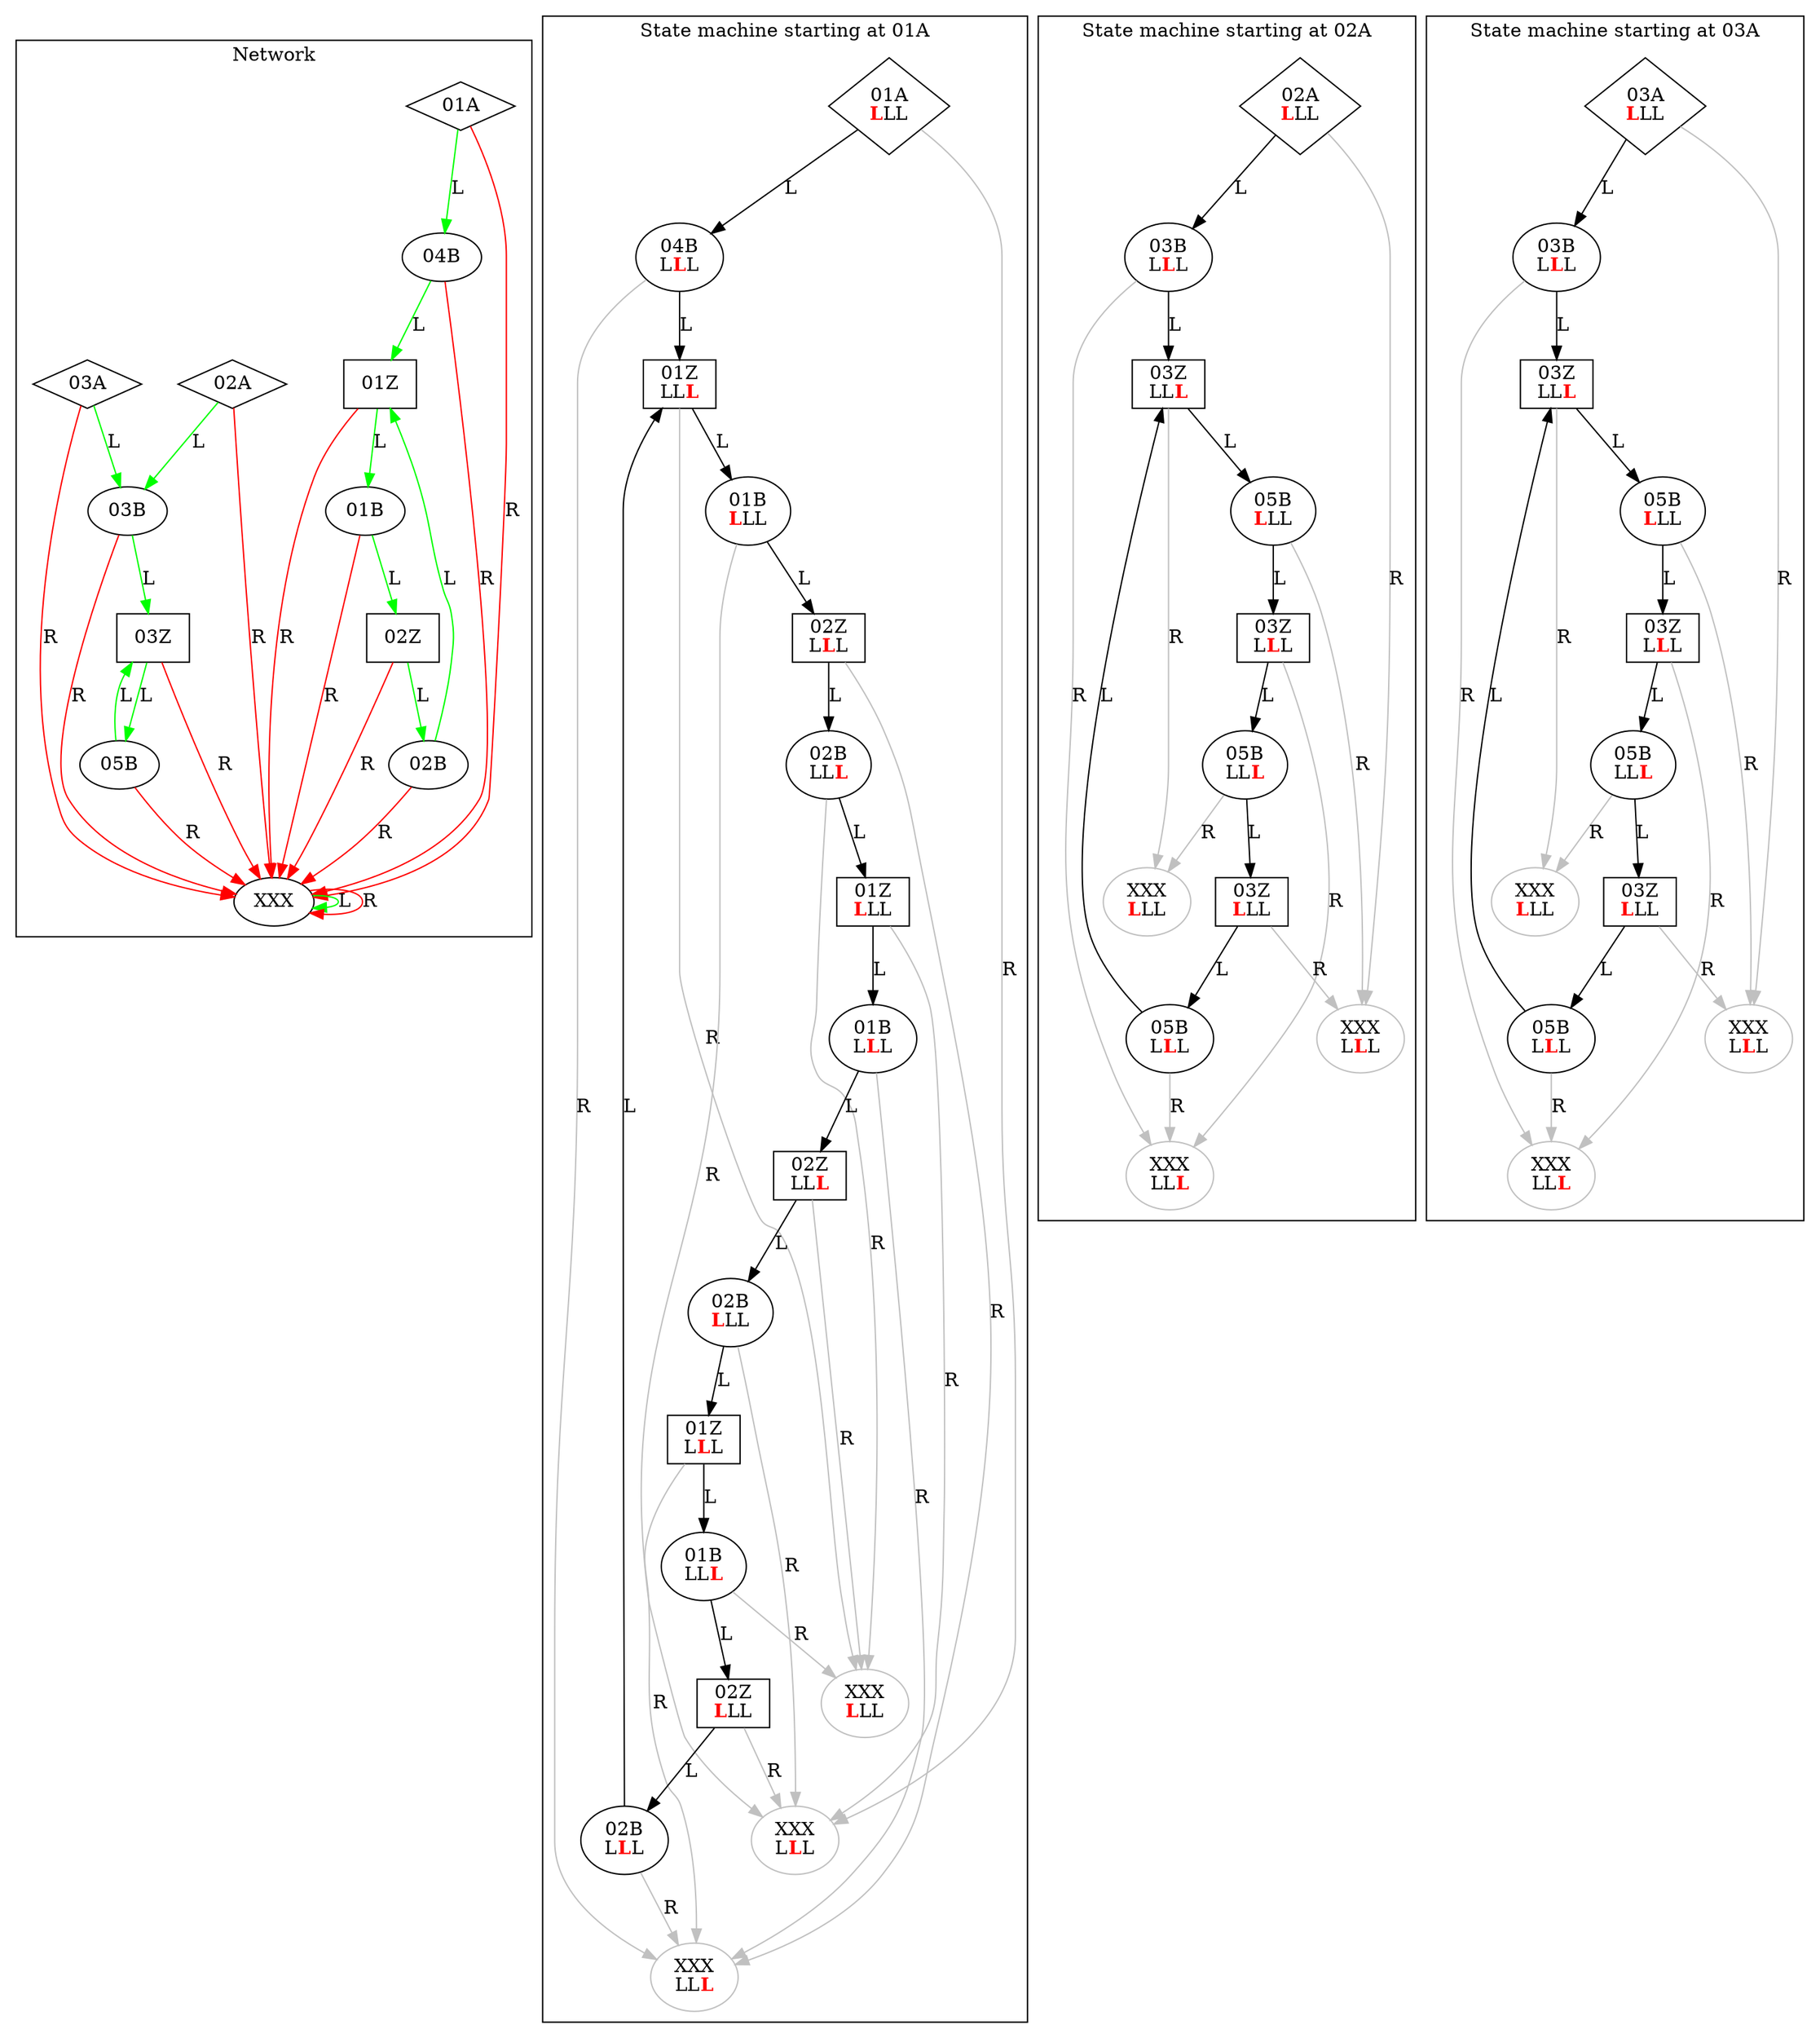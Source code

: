 digraph G {
	subgraph cluster {
	label = "Network"
	color=black
		_01A [label="01A",shape=diamond]
		_01A -> _04B [color=green,label=L]
		_01A -> _XXX [color=red,label=R]
		_02A [label="02A",shape=diamond]
		_02A -> _03B [color=green,label=L]
		_02A -> _XXX [color=red,label=R]
		_03A [label="03A",shape=diamond]
		_03A -> _03B [color=green,label=L]
		_03A -> _XXX [color=red,label=R]
		_01B [label="01B",shape=ellipse]
		_01B -> _02Z [color=green,label=L]
		_01B -> _XXX [color=red,label=R]
		_02B [label="02B",shape=ellipse]
		_02B -> _01Z [color=green,label=L]
		_02B -> _XXX [color=red,label=R]
		_03B [label="03B",shape=ellipse]
		_03B -> _03Z [color=green,label=L]
		_03B -> _XXX [color=red,label=R]
		_04B [label="04B",shape=ellipse]
		_04B -> _01Z [color=green,label=L]
		_04B -> _XXX [color=red,label=R]
		_05B [label="05B",shape=ellipse]
		_05B -> _03Z [color=green,label=L]
		_05B -> _XXX [color=red,label=R]
		_01Z [label="01Z",shape=rect]
		_01Z -> _01B [color=green,label=L]
		_01Z -> _XXX [color=red,label=R]
		_02Z [label="02Z",shape=rect]
		_02Z -> _02B [color=green,label=L]
		_02Z -> _XXX [color=red,label=R]
		_03Z [label="03Z",shape=rect]
		_03Z -> _05B [color=green,label=L]
		_03Z -> _XXX [color=red,label=R]
		_XXX [label="XXX",shape=ellipse]
		_XXX -> _XXX [color=green,label=L]
		_XXX -> _XXX [color=red,label=R]
	}

	subgraph cluster_01A {
		label = "State machine starting at 01A"
		color = black
		_walk_01A_01A_0 [shape=diamond,label=<01A<br/><font color="red"><b>L</b></font>LL>]
		_walk_01A_01A_0 -> _walk_01A_04B_1 [label=L]
		_walk_01A_01A_0 -> _walk_01A_XXX_1 [label=R,color=gray]
		_walk_01A_04B_1 [shape=ellipse,label=<04B<br/>L<font color="red"><b>L</b></font>L>]
		_walk_01A_04B_1 -> _walk_01A_01Z_2 [label=L]
		_walk_01A_04B_1 -> _walk_01A_XXX_2 [label=R,color=gray]
		_walk_01A_01Z_2 [shape=rect,label=<01Z<br/>LL<font color="red"><b>L</b></font>>]
		_walk_01A_01Z_2 -> _walk_01A_01B_0 [label=L]
		_walk_01A_01Z_2 -> _walk_01A_XXX_0 [label=R,color=gray]
		_walk_01A_01B_0 [shape=ellipse,label=<01B<br/><font color="red"><b>L</b></font>LL>]
		_walk_01A_01B_0 -> _walk_01A_02Z_1 [label=L]
		_walk_01A_01B_0 -> _walk_01A_XXX_1 [label=R,color=gray]
		_walk_01A_02Z_1 [shape=rect,label=<02Z<br/>L<font color="red"><b>L</b></font>L>]
		_walk_01A_02Z_1 -> _walk_01A_02B_2 [label=L]
		_walk_01A_02Z_1 -> _walk_01A_XXX_2 [label=R,color=gray]
		_walk_01A_02B_2 [shape=ellipse,label=<02B<br/>LL<font color="red"><b>L</b></font>>]
		_walk_01A_02B_2 -> _walk_01A_01Z_0 [label=L]
		_walk_01A_02B_2 -> _walk_01A_XXX_0 [label=R,color=gray]
		_walk_01A_01Z_0 [shape=rect,label=<01Z<br/><font color="red"><b>L</b></font>LL>]
		_walk_01A_01Z_0 -> _walk_01A_01B_1 [label=L]
		_walk_01A_01Z_0 -> _walk_01A_XXX_1 [label=R,color=gray]
		_walk_01A_01B_1 [shape=ellipse,label=<01B<br/>L<font color="red"><b>L</b></font>L>]
		_walk_01A_01B_1 -> _walk_01A_02Z_2 [label=L]
		_walk_01A_01B_1 -> _walk_01A_XXX_2 [label=R,color=gray]
		_walk_01A_02Z_2 [shape=rect,label=<02Z<br/>LL<font color="red"><b>L</b></font>>]
		_walk_01A_02Z_2 -> _walk_01A_02B_0 [label=L]
		_walk_01A_02Z_2 -> _walk_01A_XXX_0 [label=R,color=gray]
		_walk_01A_02B_0 [shape=ellipse,label=<02B<br/><font color="red"><b>L</b></font>LL>]
		_walk_01A_02B_0 -> _walk_01A_01Z_1 [label=L]
		_walk_01A_02B_0 -> _walk_01A_XXX_1 [label=R,color=gray]
		_walk_01A_01Z_1 [shape=rect,label=<01Z<br/>L<font color="red"><b>L</b></font>L>]
		_walk_01A_01Z_1 -> _walk_01A_01B_2 [label=L]
		_walk_01A_01Z_1 -> _walk_01A_XXX_2 [label=R,color=gray]
		_walk_01A_01B_2 [shape=ellipse,label=<01B<br/>LL<font color="red"><b>L</b></font>>]
		_walk_01A_01B_2 -> _walk_01A_02Z_0 [label=L]
		_walk_01A_01B_2 -> _walk_01A_XXX_0 [label=R,color=gray]
		_walk_01A_02Z_0 [shape=rect,label=<02Z<br/><font color="red"><b>L</b></font>LL>]
		_walk_01A_02Z_0 -> _walk_01A_02B_1 [label=L]
		_walk_01A_02Z_0 -> _walk_01A_XXX_1 [label=R,color=gray]
		_walk_01A_02B_1 [shape=ellipse,label=<02B<br/>L<font color="red"><b>L</b></font>L>]
		_walk_01A_02B_1 -> _walk_01A_01Z_2 [label=L]
		_walk_01A_02B_1 -> _walk_01A_XXX_2 [label=R,color=gray]
		_walk_01A_XXX_1 [shape=ellipse,label=<XXX<br/>L<font color="red"><b>L</b></font>L>,color=gray]
		_walk_01A_XXX_2 [shape=ellipse,label=<XXX<br/>LL<font color="red"><b>L</b></font>>,color=gray]
		_walk_01A_XXX_0 [shape=ellipse,label=<XXX<br/><font color="red"><b>L</b></font>LL>,color=gray]
	}

	subgraph cluster_02A {
		label = "State machine starting at 02A"
		color = black
		_walk_02A_02A_0 [shape=diamond,label=<02A<br/><font color="red"><b>L</b></font>LL>]
		_walk_02A_02A_0 -> _walk_02A_03B_1 [label=L]
		_walk_02A_02A_0 -> _walk_02A_XXX_1 [label=R,color=gray]
		_walk_02A_03B_1 [shape=ellipse,label=<03B<br/>L<font color="red"><b>L</b></font>L>]
		_walk_02A_03B_1 -> _walk_02A_03Z_2 [label=L]
		_walk_02A_03B_1 -> _walk_02A_XXX_2 [label=R,color=gray]
		_walk_02A_03Z_2 [shape=rect,label=<03Z<br/>LL<font color="red"><b>L</b></font>>]
		_walk_02A_03Z_2 -> _walk_02A_05B_0 [label=L]
		_walk_02A_03Z_2 -> _walk_02A_XXX_0 [label=R,color=gray]
		_walk_02A_05B_0 [shape=ellipse,label=<05B<br/><font color="red"><b>L</b></font>LL>]
		_walk_02A_05B_0 -> _walk_02A_03Z_1 [label=L]
		_walk_02A_05B_0 -> _walk_02A_XXX_1 [label=R,color=gray]
		_walk_02A_03Z_1 [shape=rect,label=<03Z<br/>L<font color="red"><b>L</b></font>L>]
		_walk_02A_03Z_1 -> _walk_02A_05B_2 [label=L]
		_walk_02A_03Z_1 -> _walk_02A_XXX_2 [label=R,color=gray]
		_walk_02A_05B_2 [shape=ellipse,label=<05B<br/>LL<font color="red"><b>L</b></font>>]
		_walk_02A_05B_2 -> _walk_02A_03Z_0 [label=L]
		_walk_02A_05B_2 -> _walk_02A_XXX_0 [label=R,color=gray]
		_walk_02A_03Z_0 [shape=rect,label=<03Z<br/><font color="red"><b>L</b></font>LL>]
		_walk_02A_03Z_0 -> _walk_02A_05B_1 [label=L]
		_walk_02A_03Z_0 -> _walk_02A_XXX_1 [label=R,color=gray]
		_walk_02A_05B_1 [shape=ellipse,label=<05B<br/>L<font color="red"><b>L</b></font>L>]
		_walk_02A_05B_1 -> _walk_02A_03Z_2 [label=L]
		_walk_02A_05B_1 -> _walk_02A_XXX_2 [label=R,color=gray]
		_walk_02A_XXX_1 [shape=ellipse,label=<XXX<br/>L<font color="red"><b>L</b></font>L>,color=gray]
		_walk_02A_XXX_2 [shape=ellipse,label=<XXX<br/>LL<font color="red"><b>L</b></font>>,color=gray]
		_walk_02A_XXX_0 [shape=ellipse,label=<XXX<br/><font color="red"><b>L</b></font>LL>,color=gray]
	}

	subgraph cluster_03A {
		label = "State machine starting at 03A"
		color = black
		_walk_03A_03A_0 [shape=diamond,label=<03A<br/><font color="red"><b>L</b></font>LL>]
		_walk_03A_03A_0 -> _walk_03A_03B_1 [label=L]
		_walk_03A_03A_0 -> _walk_03A_XXX_1 [label=R,color=gray]
		_walk_03A_03B_1 [shape=ellipse,label=<03B<br/>L<font color="red"><b>L</b></font>L>]
		_walk_03A_03B_1 -> _walk_03A_03Z_2 [label=L]
		_walk_03A_03B_1 -> _walk_03A_XXX_2 [label=R,color=gray]
		_walk_03A_03Z_2 [shape=rect,label=<03Z<br/>LL<font color="red"><b>L</b></font>>]
		_walk_03A_03Z_2 -> _walk_03A_05B_0 [label=L]
		_walk_03A_03Z_2 -> _walk_03A_XXX_0 [label=R,color=gray]
		_walk_03A_05B_0 [shape=ellipse,label=<05B<br/><font color="red"><b>L</b></font>LL>]
		_walk_03A_05B_0 -> _walk_03A_03Z_1 [label=L]
		_walk_03A_05B_0 -> _walk_03A_XXX_1 [label=R,color=gray]
		_walk_03A_03Z_1 [shape=rect,label=<03Z<br/>L<font color="red"><b>L</b></font>L>]
		_walk_03A_03Z_1 -> _walk_03A_05B_2 [label=L]
		_walk_03A_03Z_1 -> _walk_03A_XXX_2 [label=R,color=gray]
		_walk_03A_05B_2 [shape=ellipse,label=<05B<br/>LL<font color="red"><b>L</b></font>>]
		_walk_03A_05B_2 -> _walk_03A_03Z_0 [label=L]
		_walk_03A_05B_2 -> _walk_03A_XXX_0 [label=R,color=gray]
		_walk_03A_03Z_0 [shape=rect,label=<03Z<br/><font color="red"><b>L</b></font>LL>]
		_walk_03A_03Z_0 -> _walk_03A_05B_1 [label=L]
		_walk_03A_03Z_0 -> _walk_03A_XXX_1 [label=R,color=gray]
		_walk_03A_05B_1 [shape=ellipse,label=<05B<br/>L<font color="red"><b>L</b></font>L>]
		_walk_03A_05B_1 -> _walk_03A_03Z_2 [label=L]
		_walk_03A_05B_1 -> _walk_03A_XXX_2 [label=R,color=gray]
		_walk_03A_XXX_1 [shape=ellipse,label=<XXX<br/>L<font color="red"><b>L</b></font>L>,color=gray]
		_walk_03A_XXX_2 [shape=ellipse,label=<XXX<br/>LL<font color="red"><b>L</b></font>>,color=gray]
		_walk_03A_XXX_0 [shape=ellipse,label=<XXX<br/><font color="red"><b>L</b></font>LL>,color=gray]
	}
}
